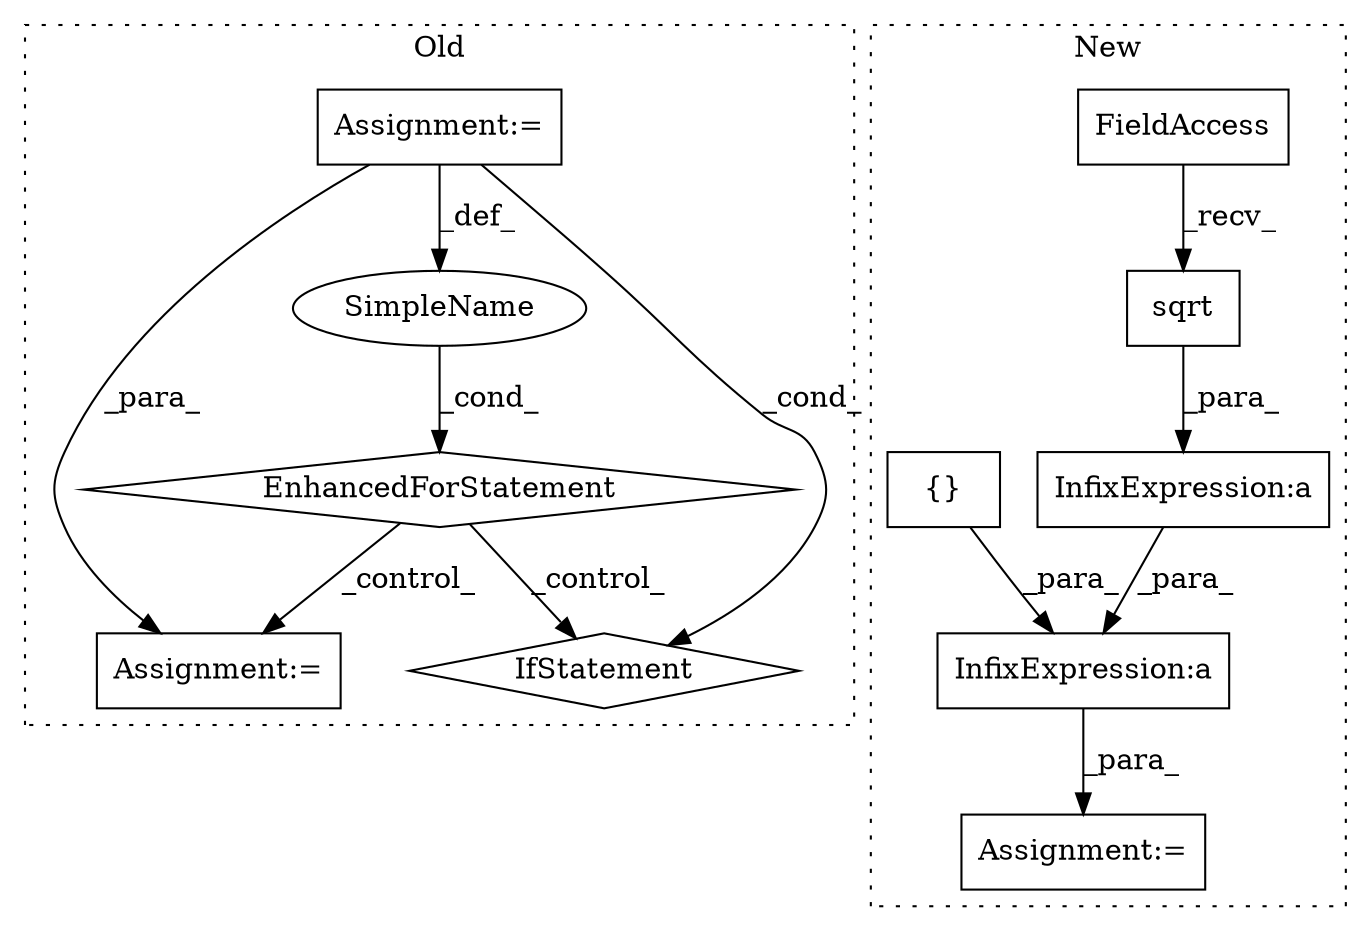 digraph G {
subgraph cluster0 {
1 [label="EnhancedForStatement" a="70" s="39293,39386" l="57,2" shape="diamond"];
3 [label="Assignment:=" a="7" s="39293,39386" l="57,2" shape="box"];
5 [label="Assignment:=" a="7" s="39403" l="1" shape="box"];
6 [label="SimpleName" a="42" s="39357" l="10" shape="ellipse"];
11 [label="IfStatement" a="25" s="39442,39494" l="12,2" shape="diamond"];
label = "Old";
style="dotted";
}
subgraph cluster1 {
2 [label="sqrt" a="32" s="32482,32488" l="5,1" shape="box"];
4 [label="Assignment:=" a="7" s="32433" l="1" shape="box"];
7 [label="InfixExpression:a" a="27" s="32491" l="3" shape="box"];
8 [label="FieldAccess" a="22" s="32464" l="9" shape="box"];
9 [label="InfixExpression:a" a="27" s="32461" l="3" shape="box"];
10 [label="{}" a="4" s="32529,32541" l="1,1" shape="box"];
label = "New";
style="dotted";
}
1 -> 11 [label="_control_"];
1 -> 5 [label="_control_"];
2 -> 9 [label="_para_"];
3 -> 5 [label="_para_"];
3 -> 11 [label="_cond_"];
3 -> 6 [label="_def_"];
6 -> 1 [label="_cond_"];
7 -> 4 [label="_para_"];
8 -> 2 [label="_recv_"];
9 -> 7 [label="_para_"];
10 -> 7 [label="_para_"];
}